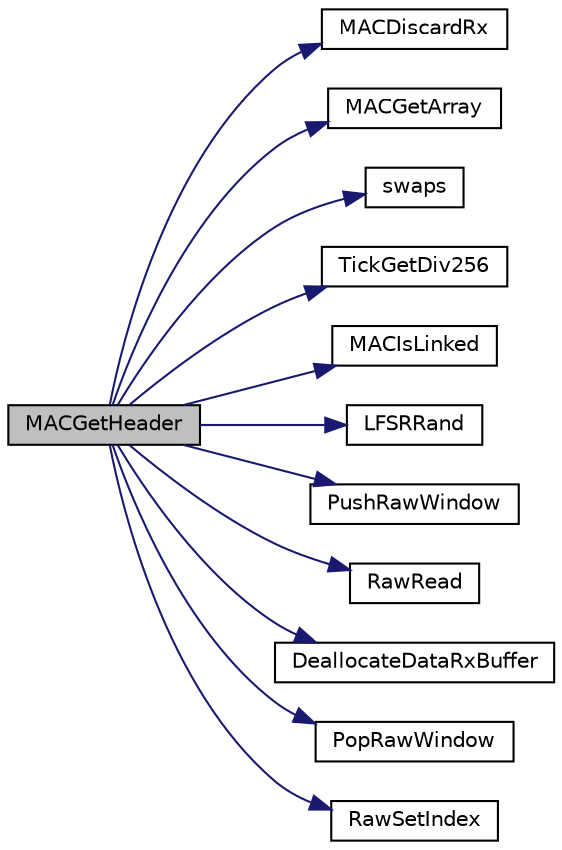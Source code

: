 digraph "MACGetHeader"
{
  edge [fontname="Helvetica",fontsize="10",labelfontname="Helvetica",labelfontsize="10"];
  node [fontname="Helvetica",fontsize="10",shape=record];
  rankdir="LR";
  Node1 [label="MACGetHeader",height=0.2,width=0.4,color="black", fillcolor="grey75", style="filled", fontcolor="black"];
  Node1 -> Node2 [color="midnightblue",fontsize="10",style="solid",fontname="Helvetica"];
  Node2 [label="MACDiscardRx",height=0.2,width=0.4,color="black", fillcolor="white", style="filled",URL="$_e_n_c28_j60_8c.html#a6f0a2614cde1253e6edcc78d1a069b79"];
  Node1 -> Node3 [color="midnightblue",fontsize="10",style="solid",fontname="Helvetica"];
  Node3 [label="MACGetArray",height=0.2,width=0.4,color="black", fillcolor="white", style="filled",URL="$_e_n_c28_j60_8c.html#a89d13e85195c0d00f308194305845016"];
  Node1 -> Node4 [color="midnightblue",fontsize="10",style="solid",fontname="Helvetica"];
  Node4 [label="swaps",height=0.2,width=0.4,color="black", fillcolor="white", style="filled",URL="$_helpers_8h.html#add09104747ab0b189bcd8137ab2458ea"];
  Node1 -> Node5 [color="midnightblue",fontsize="10",style="solid",fontname="Helvetica"];
  Node5 [label="TickGetDiv256",height=0.2,width=0.4,color="black", fillcolor="white", style="filled",URL="$_tick_8h.html#a8f71f847e48f802c831fb86c7fb8326a"];
  Node1 -> Node6 [color="midnightblue",fontsize="10",style="solid",fontname="Helvetica"];
  Node6 [label="MACIsLinked",height=0.2,width=0.4,color="black", fillcolor="white", style="filled",URL="$_e_n_c_x24_j600_8c.html#a0b700fbc3ad2a6c7c389026bfd38e0f1"];
  Node1 -> Node7 [color="midnightblue",fontsize="10",style="solid",fontname="Helvetica"];
  Node7 [label="LFSRRand",height=0.2,width=0.4,color="black", fillcolor="white", style="filled",URL="$_helpers_8h.html#aa96b3af9ccf2d7d2a4558708b90981cd"];
  Node1 -> Node8 [color="midnightblue",fontsize="10",style="solid",fontname="Helvetica"];
  Node8 [label="PushRawWindow",height=0.2,width=0.4,color="black", fillcolor="white", style="filled",URL="$_w_f_raw_8h.html#a8049404d577b086ace237d9aa6fd882e"];
  Node1 -> Node9 [color="midnightblue",fontsize="10",style="solid",fontname="Helvetica"];
  Node9 [label="RawRead",height=0.2,width=0.4,color="black", fillcolor="white", style="filled",URL="$_w_f_raw_8h.html#a80553d24a57673724467c812b2a00d7b"];
  Node1 -> Node10 [color="midnightblue",fontsize="10",style="solid",fontname="Helvetica"];
  Node10 [label="DeallocateDataRxBuffer",height=0.2,width=0.4,color="black", fillcolor="white", style="filled",URL="$_w_f_raw_8h.html#a61c8aa69bc80ab5110a6b84d50bacced"];
  Node1 -> Node11 [color="midnightblue",fontsize="10",style="solid",fontname="Helvetica"];
  Node11 [label="PopRawWindow",height=0.2,width=0.4,color="black", fillcolor="white", style="filled",URL="$_w_f_raw_8h.html#ae50feb41702ee7a5f6ab679e87d364ba"];
  Node1 -> Node12 [color="midnightblue",fontsize="10",style="solid",fontname="Helvetica"];
  Node12 [label="RawSetIndex",height=0.2,width=0.4,color="black", fillcolor="white", style="filled",URL="$_w_f_raw_8h.html#a0992ec8558dd60d4d002ea18d557dcdc"];
}
